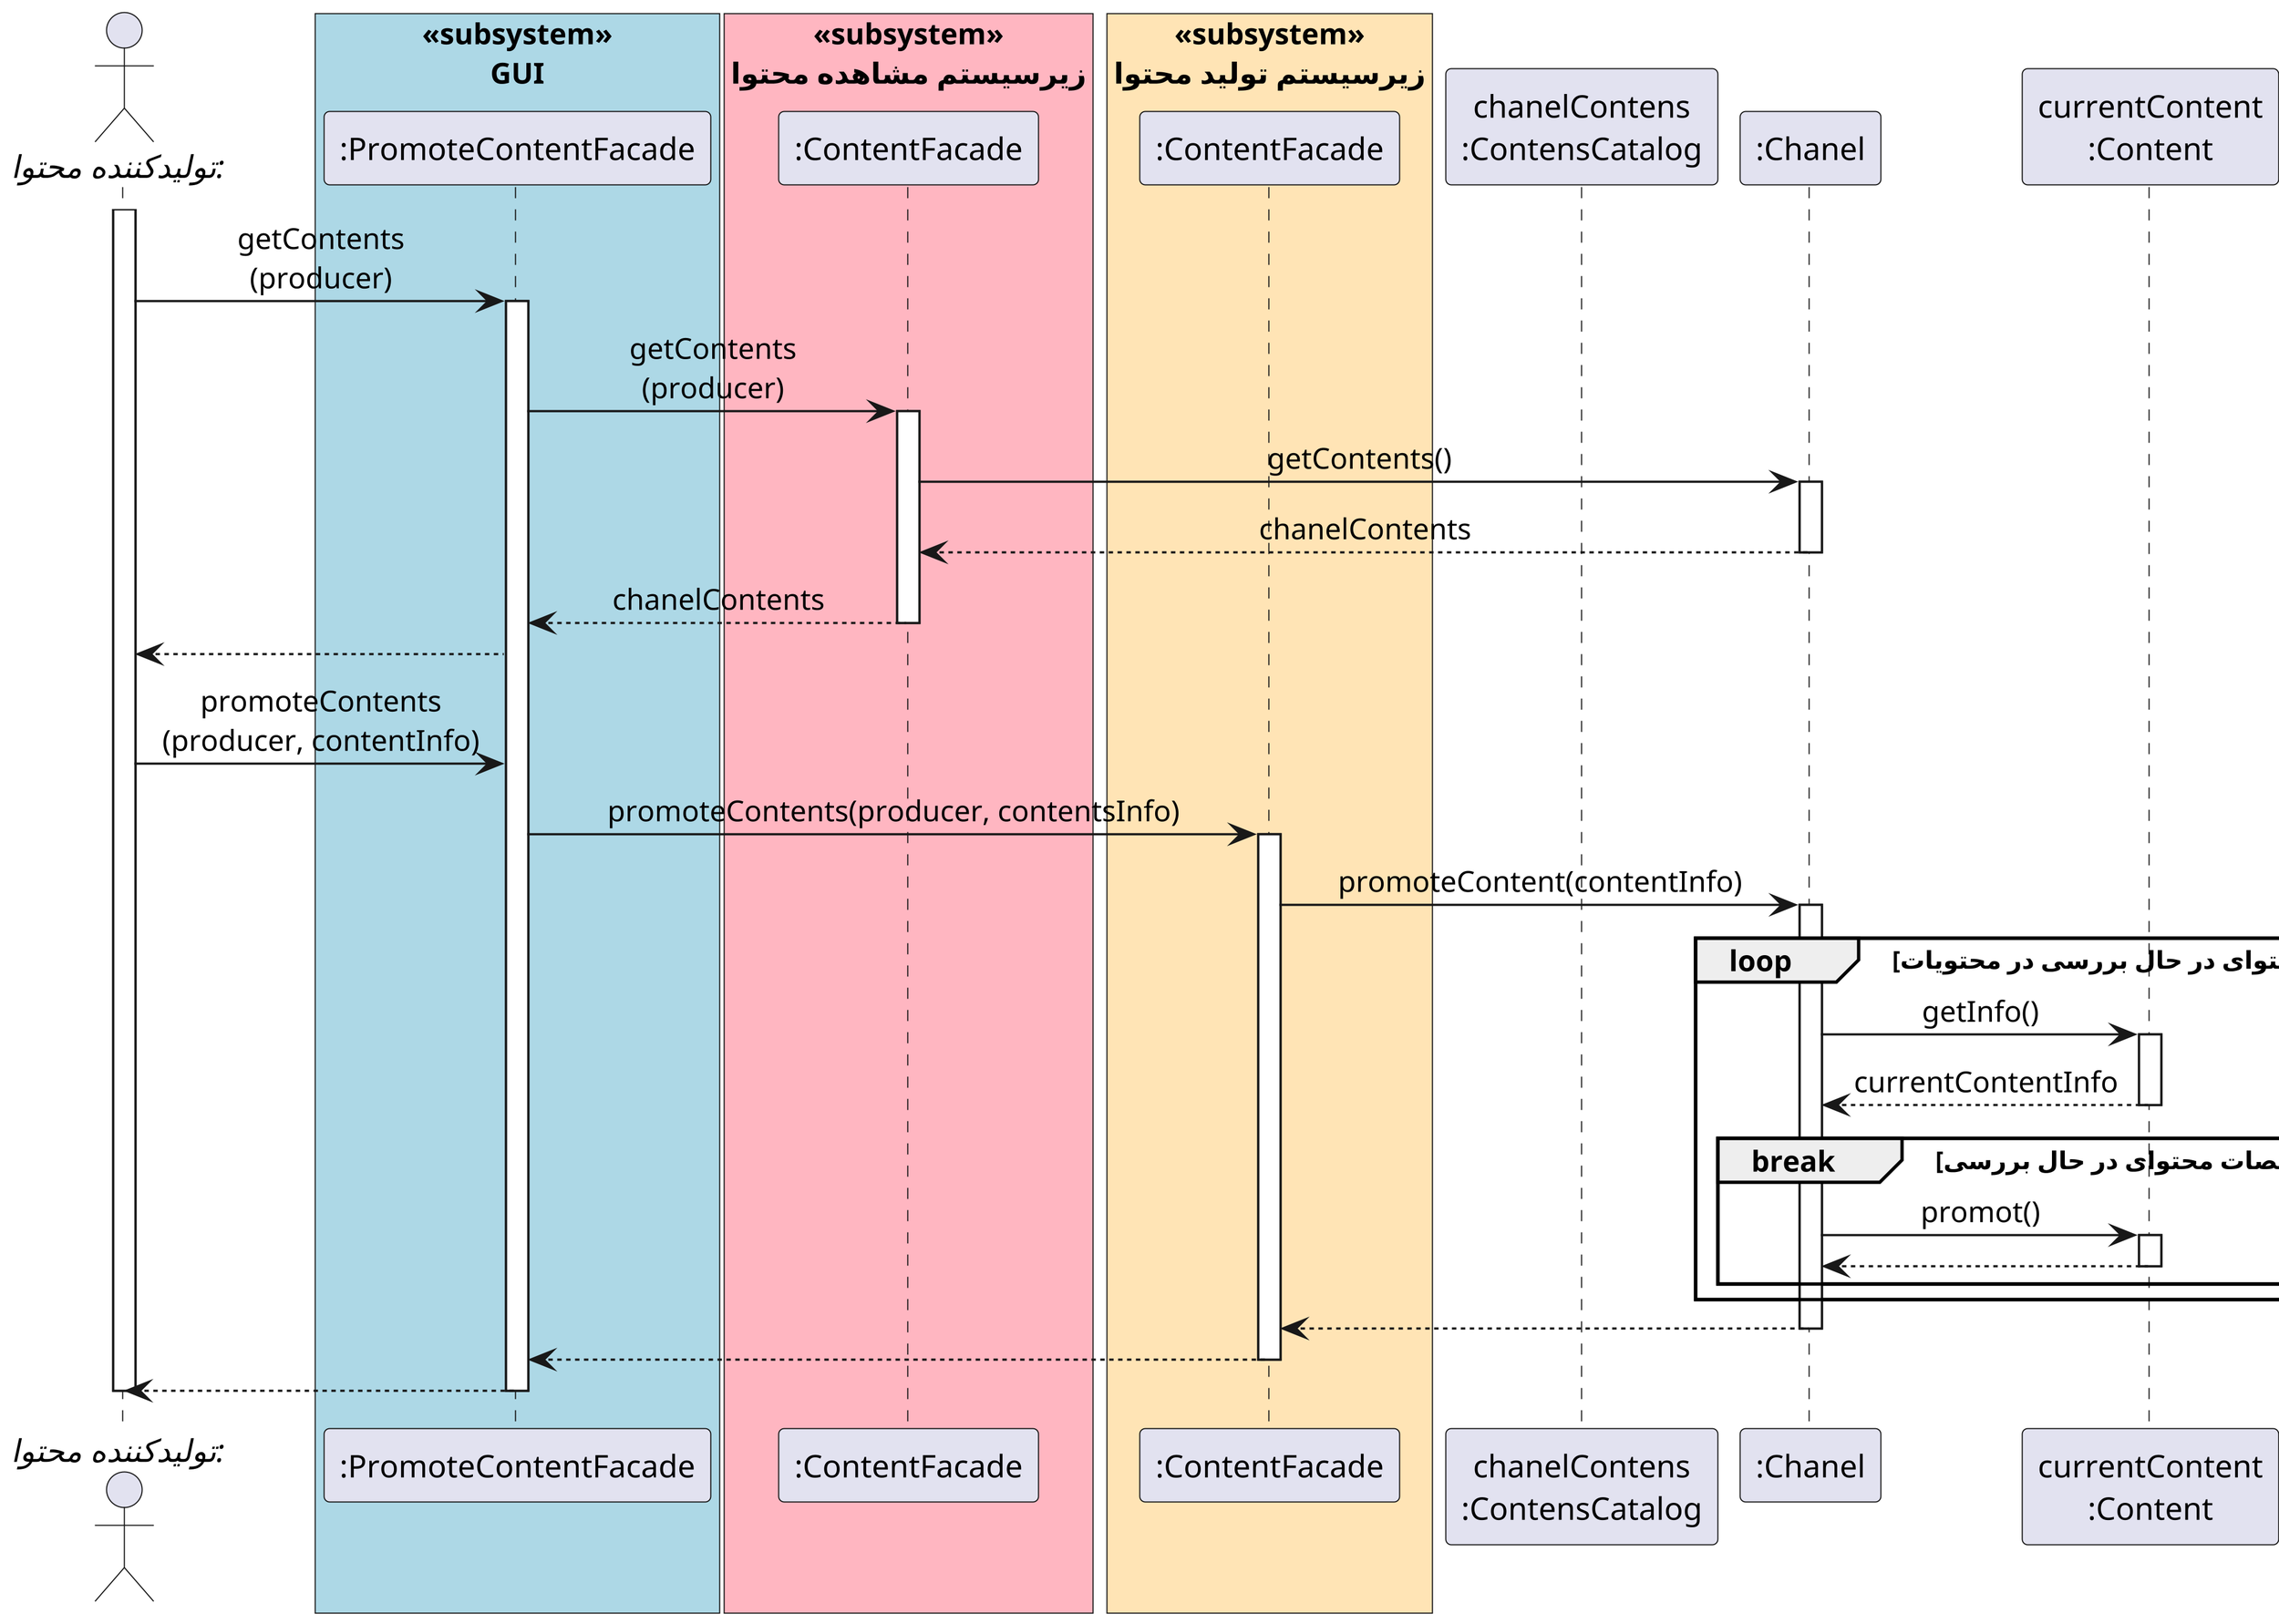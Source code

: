 @startuml promote_content


scale 4
skinparam DefaultFontName Vazir
skinparam DefaultTextAlignment center


actor "//:تولیدکننده محتوا//" as producer
box "«subsystem»\nGUI" #LightBlue
participant ":PromoteContentFacade" as ui
end box
box "«subsystem»\nزیرسیستم مشاهده محتوا" #LightPink
participant ":ContentFacade" as seeContentFacade
end box
box "«subsystem»\nزیرسیستم تولید محتوا" #Moccasin
participant ":ContentFacade" as proContentFacade
end box
participant "chanelContens\n:ContensCatalog" as contents
participant ":Chanel" as chanel
participant "currentContent\n:Content" as currentContent


activate producer
producer -> ui: getContents\n(producer)
activate ui
ui -> seeContentFacade: getContents\n(producer)
activate seeContentFacade
seeContentFacade -> chanel: getContents()
activate chanel
chanel --> seeContentFacade: chanelContents
deactivate chanel
seeContentFacade --> ui: chanelContents
deactivate seeContentFacade
ui --> producer


producer -> ui: promoteContents\n(producer, contentInfo)
ui -> proContentFacade: promoteContents(producer, contentsInfo)
activate proContentFacade
proContentFacade -> chanel: promoteContent(contentInfo)

activate chanel

loop به ازای هر محتوای در حال بررسی در محتویات
    chanel -> currentContent: getInfo()
    activate currentContent
    currentContent --> chanel: currentContentInfo
    deactivate currentContent
    
    break مشخصات محتوا = مشخصات محتوای در حال بررسی
        chanel -> currentContent: promot()
        activate currentContent
        currentContent --> chanel
        deactivate currentContent
    end
end

chanel --> proContentFacade
deactivate chanel
proContentFacade --> ui
deactivate proContentFacade
ui --> producer
deactivate ui
deactivate producer


@enduml